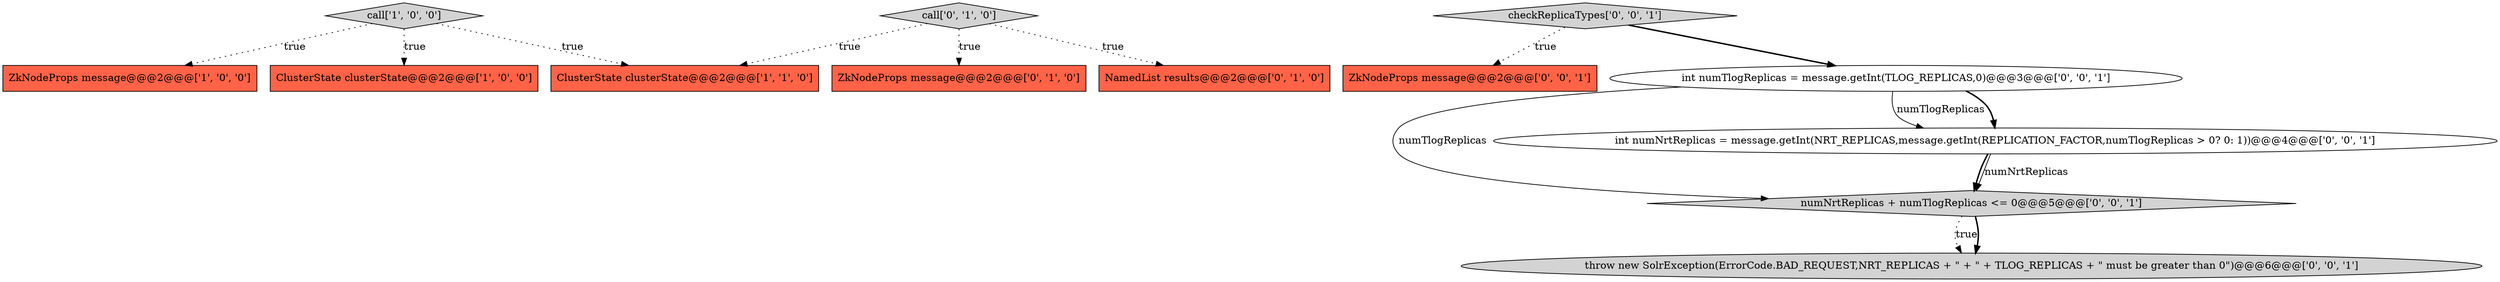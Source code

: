 digraph {
0 [style = filled, label = "ZkNodeProps message@@@2@@@['1', '0', '0']", fillcolor = tomato, shape = box image = "AAA0AAABBB1BBB"];
2 [style = filled, label = "call['1', '0', '0']", fillcolor = lightgray, shape = diamond image = "AAA0AAABBB1BBB"];
1 [style = filled, label = "ClusterState clusterState@@@2@@@['1', '0', '0']", fillcolor = tomato, shape = box image = "AAA0AAABBB1BBB"];
8 [style = filled, label = "ZkNodeProps message@@@2@@@['0', '0', '1']", fillcolor = tomato, shape = box image = "AAA0AAABBB3BBB"];
11 [style = filled, label = "int numTlogReplicas = message.getInt(TLOG_REPLICAS,0)@@@3@@@['0', '0', '1']", fillcolor = white, shape = ellipse image = "AAA0AAABBB3BBB"];
3 [style = filled, label = "ClusterState clusterState@@@2@@@['1', '1', '0']", fillcolor = tomato, shape = box image = "AAA0AAABBB1BBB"];
4 [style = filled, label = "ZkNodeProps message@@@2@@@['0', '1', '0']", fillcolor = tomato, shape = box image = "AAA0AAABBB2BBB"];
5 [style = filled, label = "NamedList results@@@2@@@['0', '1', '0']", fillcolor = tomato, shape = box image = "AAA0AAABBB2BBB"];
10 [style = filled, label = "numNrtReplicas + numTlogReplicas <= 0@@@5@@@['0', '0', '1']", fillcolor = lightgray, shape = diamond image = "AAA0AAABBB3BBB"];
7 [style = filled, label = "int numNrtReplicas = message.getInt(NRT_REPLICAS,message.getInt(REPLICATION_FACTOR,numTlogReplicas > 0? 0: 1))@@@4@@@['0', '0', '1']", fillcolor = white, shape = ellipse image = "AAA0AAABBB3BBB"];
9 [style = filled, label = "throw new SolrException(ErrorCode.BAD_REQUEST,NRT_REPLICAS + \" + \" + TLOG_REPLICAS + \" must be greater than 0\")@@@6@@@['0', '0', '1']", fillcolor = lightgray, shape = ellipse image = "AAA0AAABBB3BBB"];
6 [style = filled, label = "call['0', '1', '0']", fillcolor = lightgray, shape = diamond image = "AAA0AAABBB2BBB"];
12 [style = filled, label = "checkReplicaTypes['0', '0', '1']", fillcolor = lightgray, shape = diamond image = "AAA0AAABBB3BBB"];
11->10 [style = solid, label="numTlogReplicas"];
2->1 [style = dotted, label="true"];
6->5 [style = dotted, label="true"];
6->4 [style = dotted, label="true"];
12->8 [style = dotted, label="true"];
12->11 [style = bold, label=""];
2->0 [style = dotted, label="true"];
2->3 [style = dotted, label="true"];
11->7 [style = solid, label="numTlogReplicas"];
11->7 [style = bold, label=""];
10->9 [style = dotted, label="true"];
7->10 [style = bold, label=""];
6->3 [style = dotted, label="true"];
10->9 [style = bold, label=""];
7->10 [style = solid, label="numNrtReplicas"];
}
